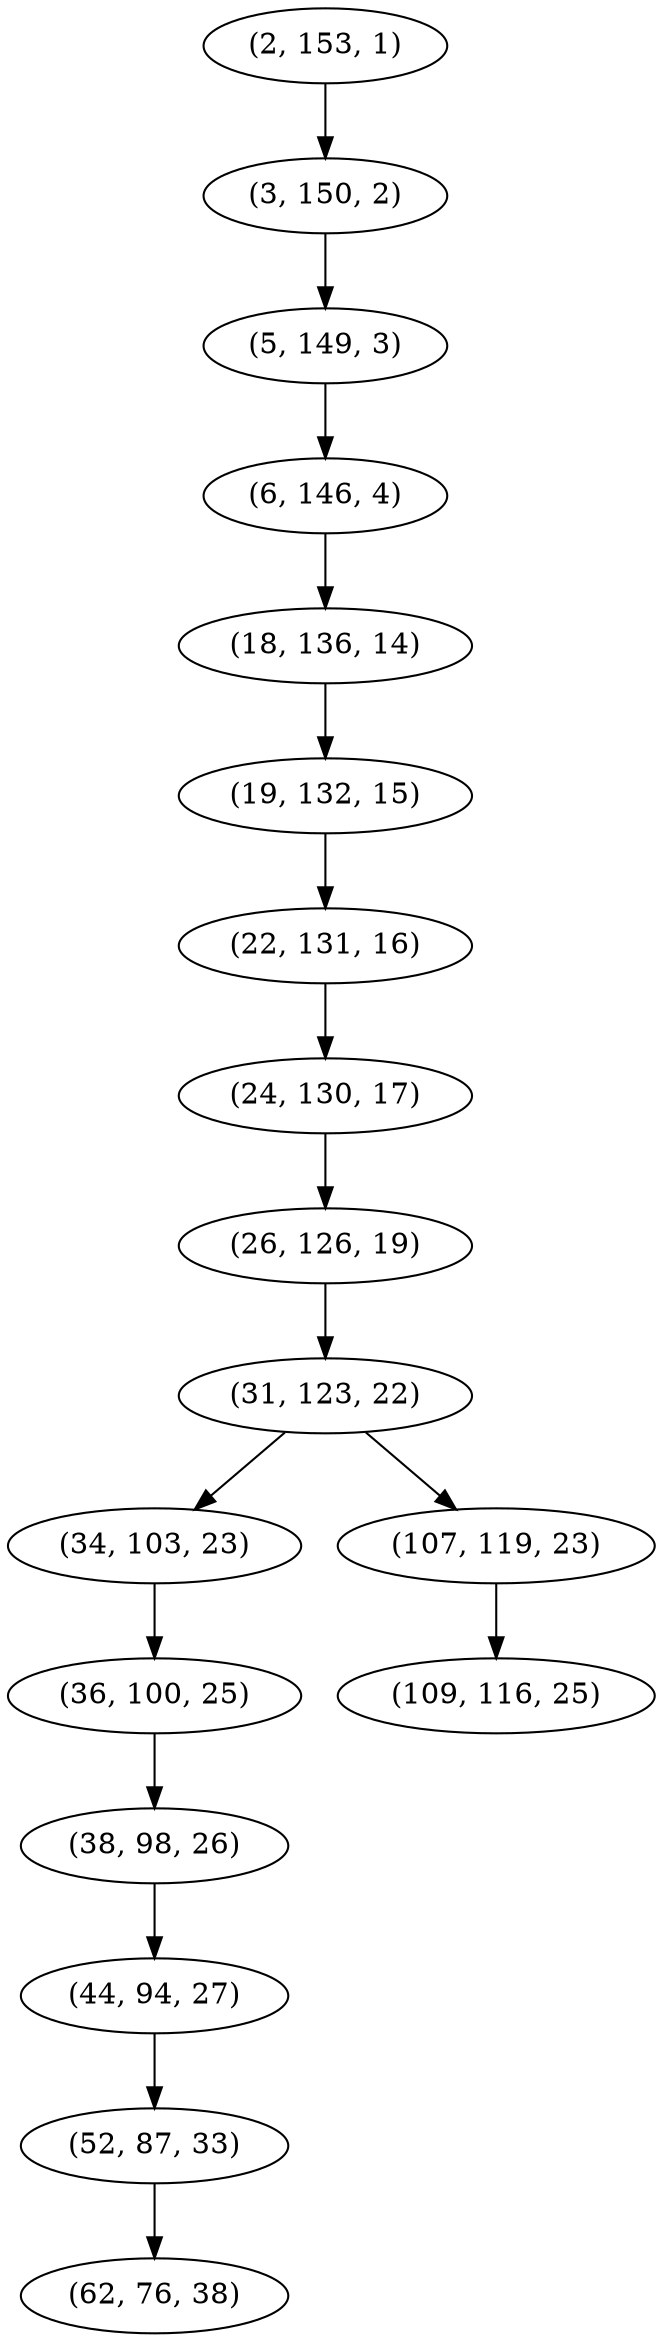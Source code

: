digraph tree {
    "(2, 153, 1)";
    "(3, 150, 2)";
    "(5, 149, 3)";
    "(6, 146, 4)";
    "(18, 136, 14)";
    "(19, 132, 15)";
    "(22, 131, 16)";
    "(24, 130, 17)";
    "(26, 126, 19)";
    "(31, 123, 22)";
    "(34, 103, 23)";
    "(36, 100, 25)";
    "(38, 98, 26)";
    "(44, 94, 27)";
    "(52, 87, 33)";
    "(62, 76, 38)";
    "(107, 119, 23)";
    "(109, 116, 25)";
    "(2, 153, 1)" -> "(3, 150, 2)";
    "(3, 150, 2)" -> "(5, 149, 3)";
    "(5, 149, 3)" -> "(6, 146, 4)";
    "(6, 146, 4)" -> "(18, 136, 14)";
    "(18, 136, 14)" -> "(19, 132, 15)";
    "(19, 132, 15)" -> "(22, 131, 16)";
    "(22, 131, 16)" -> "(24, 130, 17)";
    "(24, 130, 17)" -> "(26, 126, 19)";
    "(26, 126, 19)" -> "(31, 123, 22)";
    "(31, 123, 22)" -> "(34, 103, 23)";
    "(31, 123, 22)" -> "(107, 119, 23)";
    "(34, 103, 23)" -> "(36, 100, 25)";
    "(36, 100, 25)" -> "(38, 98, 26)";
    "(38, 98, 26)" -> "(44, 94, 27)";
    "(44, 94, 27)" -> "(52, 87, 33)";
    "(52, 87, 33)" -> "(62, 76, 38)";
    "(107, 119, 23)" -> "(109, 116, 25)";
}
